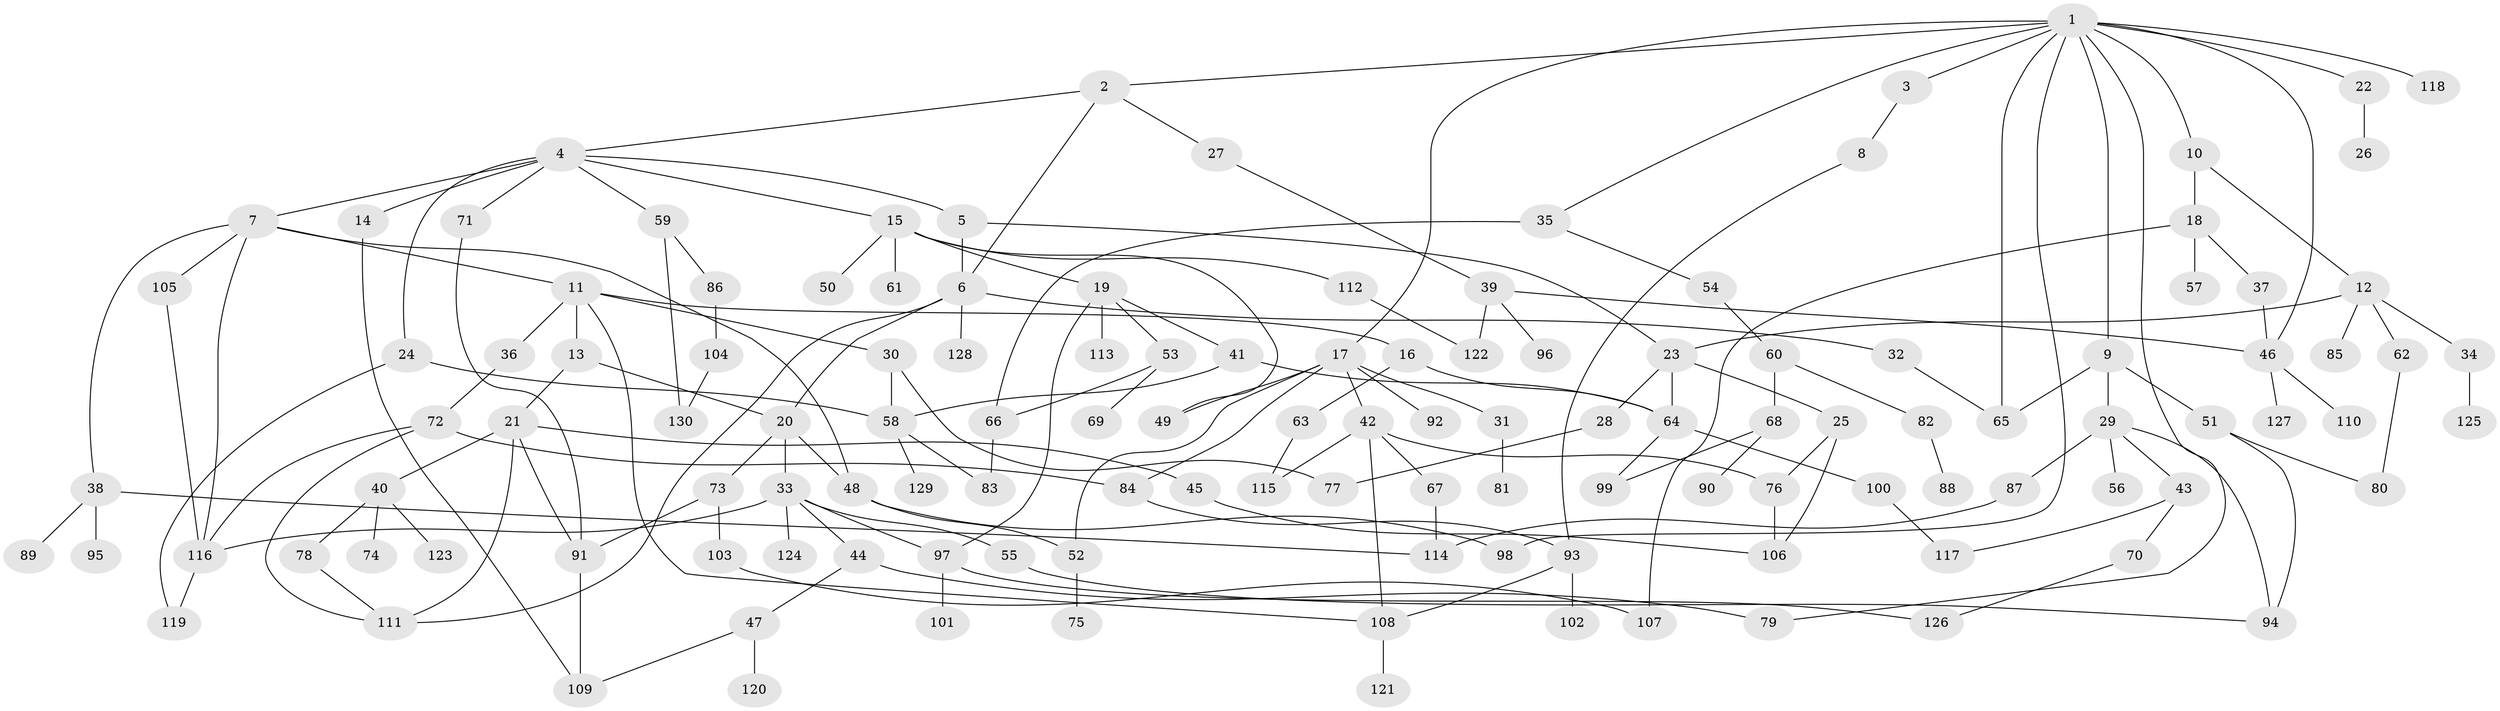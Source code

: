// Generated by graph-tools (version 1.1) at 2025/13/03/09/25 04:13:18]
// undirected, 130 vertices, 179 edges
graph export_dot {
graph [start="1"]
  node [color=gray90,style=filled];
  1;
  2;
  3;
  4;
  5;
  6;
  7;
  8;
  9;
  10;
  11;
  12;
  13;
  14;
  15;
  16;
  17;
  18;
  19;
  20;
  21;
  22;
  23;
  24;
  25;
  26;
  27;
  28;
  29;
  30;
  31;
  32;
  33;
  34;
  35;
  36;
  37;
  38;
  39;
  40;
  41;
  42;
  43;
  44;
  45;
  46;
  47;
  48;
  49;
  50;
  51;
  52;
  53;
  54;
  55;
  56;
  57;
  58;
  59;
  60;
  61;
  62;
  63;
  64;
  65;
  66;
  67;
  68;
  69;
  70;
  71;
  72;
  73;
  74;
  75;
  76;
  77;
  78;
  79;
  80;
  81;
  82;
  83;
  84;
  85;
  86;
  87;
  88;
  89;
  90;
  91;
  92;
  93;
  94;
  95;
  96;
  97;
  98;
  99;
  100;
  101;
  102;
  103;
  104;
  105;
  106;
  107;
  108;
  109;
  110;
  111;
  112;
  113;
  114;
  115;
  116;
  117;
  118;
  119;
  120;
  121;
  122;
  123;
  124;
  125;
  126;
  127;
  128;
  129;
  130;
  1 -- 2;
  1 -- 3;
  1 -- 9;
  1 -- 10;
  1 -- 17;
  1 -- 22;
  1 -- 35;
  1 -- 46;
  1 -- 118;
  1 -- 98;
  1 -- 79;
  1 -- 65;
  2 -- 4;
  2 -- 6;
  2 -- 27;
  3 -- 8;
  4 -- 5;
  4 -- 7;
  4 -- 14;
  4 -- 15;
  4 -- 24;
  4 -- 59;
  4 -- 71;
  5 -- 6;
  5 -- 23;
  6 -- 32;
  6 -- 128;
  6 -- 20;
  6 -- 111;
  7 -- 11;
  7 -- 38;
  7 -- 48;
  7 -- 105;
  7 -- 116;
  8 -- 93;
  9 -- 29;
  9 -- 51;
  9 -- 65;
  10 -- 12;
  10 -- 18;
  11 -- 13;
  11 -- 16;
  11 -- 30;
  11 -- 36;
  11 -- 108;
  12 -- 23;
  12 -- 34;
  12 -- 62;
  12 -- 85;
  13 -- 20;
  13 -- 21;
  14 -- 109;
  15 -- 19;
  15 -- 49;
  15 -- 50;
  15 -- 61;
  15 -- 112;
  16 -- 63;
  16 -- 64;
  17 -- 31;
  17 -- 42;
  17 -- 52;
  17 -- 92;
  17 -- 84;
  17 -- 49;
  18 -- 37;
  18 -- 57;
  18 -- 107;
  19 -- 41;
  19 -- 53;
  19 -- 113;
  19 -- 97;
  20 -- 33;
  20 -- 73;
  20 -- 48;
  21 -- 40;
  21 -- 45;
  21 -- 91;
  21 -- 111;
  22 -- 26;
  23 -- 25;
  23 -- 28;
  23 -- 64;
  24 -- 58;
  24 -- 119;
  25 -- 76;
  25 -- 106;
  27 -- 39;
  28 -- 77;
  29 -- 43;
  29 -- 56;
  29 -- 87;
  29 -- 94;
  30 -- 77;
  30 -- 58;
  31 -- 81;
  32 -- 65;
  33 -- 44;
  33 -- 55;
  33 -- 97;
  33 -- 124;
  33 -- 116;
  34 -- 125;
  35 -- 54;
  35 -- 66;
  36 -- 72;
  37 -- 46;
  38 -- 89;
  38 -- 95;
  38 -- 114;
  39 -- 96;
  39 -- 122;
  39 -- 46;
  40 -- 74;
  40 -- 78;
  40 -- 123;
  41 -- 64;
  41 -- 58;
  42 -- 67;
  42 -- 108;
  42 -- 115;
  42 -- 76;
  43 -- 70;
  43 -- 117;
  44 -- 47;
  44 -- 79;
  45 -- 106;
  46 -- 110;
  46 -- 127;
  47 -- 109;
  47 -- 120;
  48 -- 98;
  48 -- 52;
  51 -- 80;
  51 -- 94;
  52 -- 75;
  53 -- 66;
  53 -- 69;
  54 -- 60;
  55 -- 94;
  58 -- 83;
  58 -- 129;
  59 -- 86;
  59 -- 130;
  60 -- 68;
  60 -- 82;
  62 -- 80;
  63 -- 115;
  64 -- 100;
  64 -- 99;
  66 -- 83;
  67 -- 114;
  68 -- 90;
  68 -- 99;
  70 -- 126;
  71 -- 91;
  72 -- 84;
  72 -- 116;
  72 -- 111;
  73 -- 91;
  73 -- 103;
  76 -- 106;
  78 -- 111;
  82 -- 88;
  84 -- 93;
  86 -- 104;
  87 -- 114;
  91 -- 109;
  93 -- 102;
  93 -- 108;
  97 -- 101;
  97 -- 126;
  100 -- 117;
  103 -- 107;
  104 -- 130;
  105 -- 116;
  108 -- 121;
  112 -- 122;
  116 -- 119;
}
